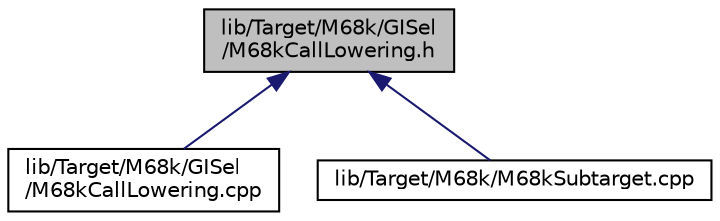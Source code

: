 digraph "lib/Target/M68k/GISel/M68kCallLowering.h"
{
 // LATEX_PDF_SIZE
  bgcolor="transparent";
  edge [fontname="Helvetica",fontsize="10",labelfontname="Helvetica",labelfontsize="10"];
  node [fontname="Helvetica",fontsize="10",shape=record];
  Node1 [label="lib/Target/M68k/GISel\l/M68kCallLowering.h",height=0.2,width=0.4,color="black", fillcolor="grey75", style="filled", fontcolor="black",tooltip=" "];
  Node1 -> Node2 [dir="back",color="midnightblue",fontsize="10",style="solid",fontname="Helvetica"];
  Node2 [label="lib/Target/M68k/GISel\l/M68kCallLowering.cpp",height=0.2,width=0.4,color="black",URL="$M68kCallLowering_8cpp.html",tooltip=" "];
  Node1 -> Node3 [dir="back",color="midnightblue",fontsize="10",style="solid",fontname="Helvetica"];
  Node3 [label="lib/Target/M68k/M68kSubtarget.cpp",height=0.2,width=0.4,color="black",URL="$M68kSubtarget_8cpp.html",tooltip=" "];
}
